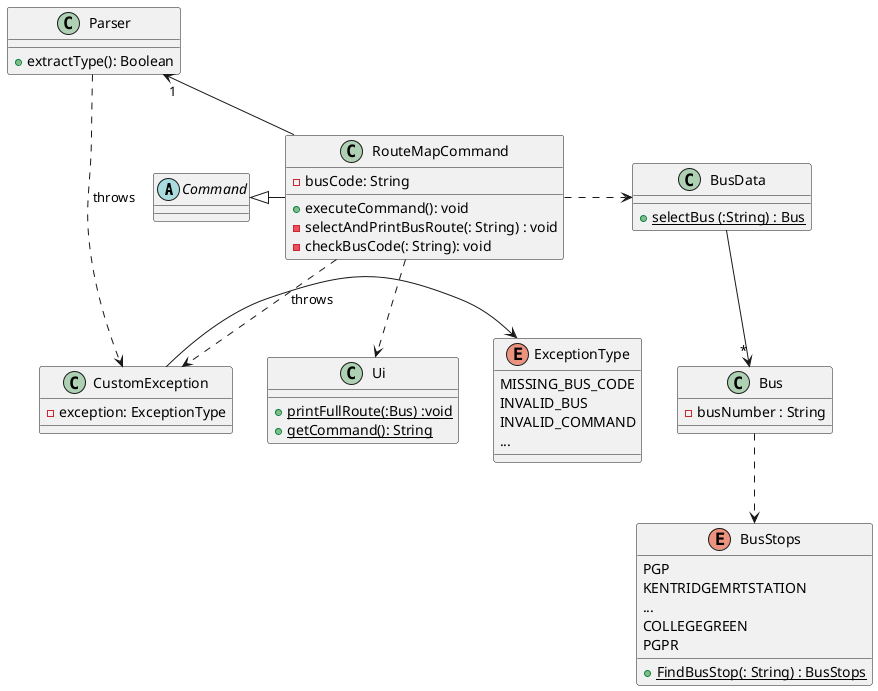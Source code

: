 @startuml

abstract class Command

Class RouteMapCommand{
-busCode: String
+executeCommand(): void
-selectAndPrintBusRoute(: String) : void
-checkBusCode(: String): void
}
Class Parser{
+extractType(): Boolean
}
Class BusData {
+{static} selectBus (:String) : Bus
}
Class CustomException {
-exception: ExceptionType
}
Class Bus {
-busNumber : String
}
enum BusStops {
PGP
KENTRIDGEMRTSTATION
...
COLLEGEGREEN
PGPR
+{static}FindBusStop(: String) : BusStops
}
Class Ui {
+{static} printFullRoute(:Bus) :void
+{static} getCommand(): String
}

enum ExceptionType {
MISSING_BUS_CODE
INVALID_BUS
INVALID_COMMAND
...
}

Command <|--right RouteMapCommand
Parser "1"<--down RouteMapCommand
RouteMapCommand ..right> BusData
BusData --> "*" Bus
Bus ..> BusStops
RouteMapCommand ..> CustomException :throws
Parser ..> CustomException :throws
RouteMapCommand ..> Ui

CustomException -> ExceptionType


@enduml